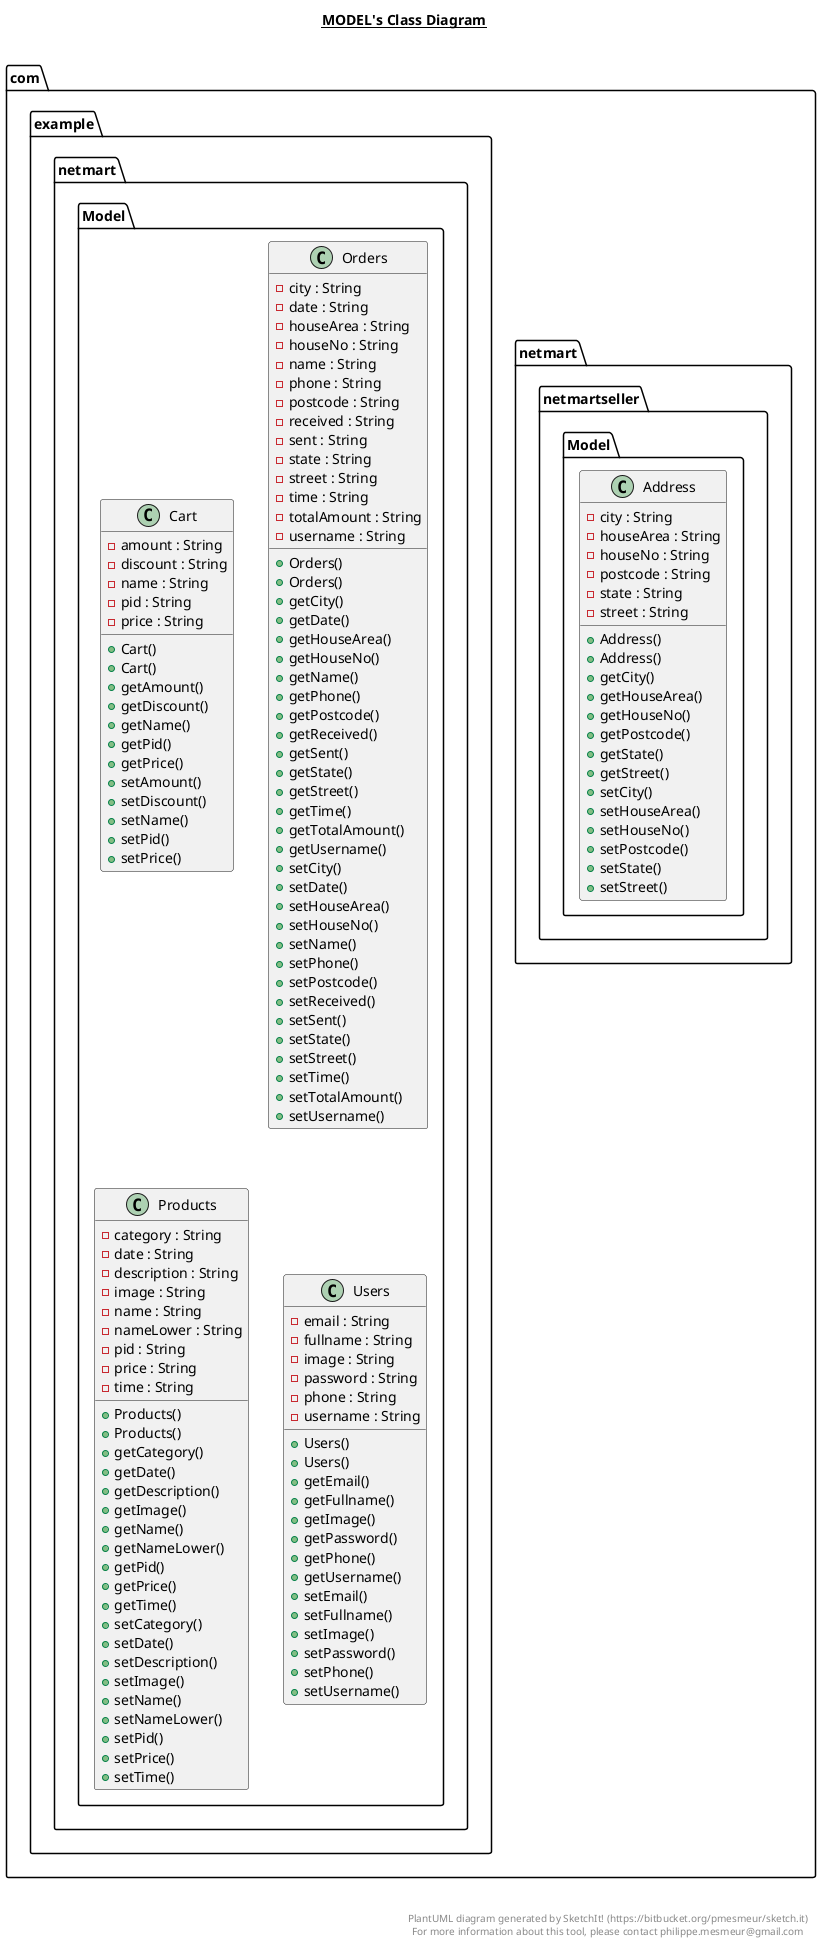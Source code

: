 @startuml

title __MODEL's Class Diagram__\n

  namespace com.netmart.netmartseller {
    namespace Model {
      class com.netmart.netmartseller.Model.Address {
          - city : String
          - houseArea : String
          - houseNo : String
          - postcode : String
          - state : String
          - street : String
          + Address()
          + Address()
          + getCity()
          + getHouseArea()
          + getHouseNo()
          + getPostcode()
          + getState()
          + getStreet()
          + setCity()
          + setHouseArea()
          + setHouseNo()
          + setPostcode()
          + setState()
          + setStreet()
      }
    }
  }
  

  namespace com.netmart.netmartseller {
    namespace Model {
      class com.example.netmart.Model.Cart {
          - amount : String
          - discount : String
          - name : String
          - pid : String
          - price : String
          + Cart()
          + Cart()
          + getAmount()
          + getDiscount()
          + getName()
          + getPid()
          + getPrice()
          + setAmount()
          + setDiscount()
          + setName()
          + setPid()
          + setPrice()
      }
    }
  }
  

  namespace com.netmart.netmartseller {
    namespace Model {
      class com.example.netmart.Model.Orders {
          - city : String
          - date : String
          - houseArea : String
          - houseNo : String
          - name : String
          - phone : String
          - postcode : String
          - received : String
          - sent : String
          - state : String
          - street : String
          - time : String
          - totalAmount : String
          - username : String
          + Orders()
          + Orders()
          + getCity()
          + getDate()
          + getHouseArea()
          + getHouseNo()
          + getName()
          + getPhone()
          + getPostcode()
          + getReceived()
          + getSent()
          + getState()
          + getStreet()
          + getTime()
          + getTotalAmount()
          + getUsername()
          + setCity()
          + setDate()
          + setHouseArea()
          + setHouseNo()
          + setName()
          + setPhone()
          + setPostcode()
          + setReceived()
          + setSent()
          + setState()
          + setStreet()
          + setTime()
          + setTotalAmount()
          + setUsername()
      }
    }
  }
  

  namespace com.netmart.netmartseller {
    namespace Model {
      class com.example.netmart.Model.Products {
          - category : String
          - date : String
          - description : String
          - image : String
          - name : String
          - nameLower : String
          - pid : String
          - price : String
          - time : String
          + Products()
          + Products()
          + getCategory()
          + getDate()
          + getDescription()
          + getImage()
          + getName()
          + getNameLower()
          + getPid()
          + getPrice()
          + getTime()
          + setCategory()
          + setDate()
          + setDescription()
          + setImage()
          + setName()
          + setNameLower()
          + setPid()
          + setPrice()
          + setTime()
      }
    }
  }
  

  namespace com.netmart.netmartseller {
    namespace Model {
      class com.example.netmart.Model.Users {
          - email : String
          - fullname : String
          - image : String
          - password : String
          - phone : String
          - username : String
          + Users()
          + Users()
          + getEmail()
          + getFullname()
          + getImage()
          + getPassword()
          + getPhone()
          + getUsername()
          + setEmail()
          + setFullname()
          + setImage()
          + setPassword()
          + setPhone()
          + setUsername()
      }
    }
  }
  



right footer


PlantUML diagram generated by SketchIt! (https://bitbucket.org/pmesmeur/sketch.it)
For more information about this tool, please contact philippe.mesmeur@gmail.com
endfooter

@enduml
